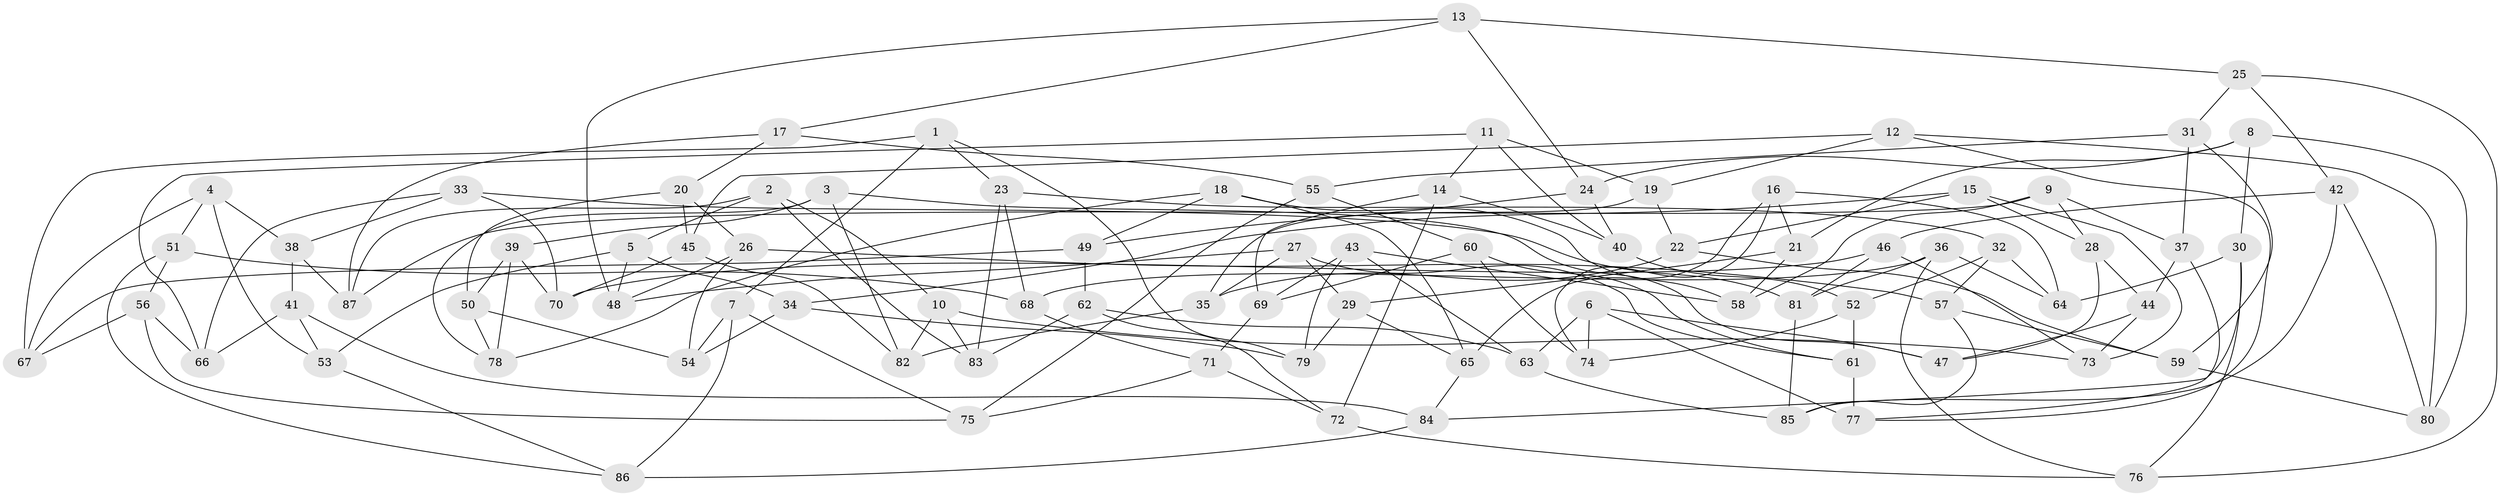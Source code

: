 // coarse degree distribution, {3: 0.1, 4: 0.65, 5: 0.13333333333333333, 9: 0.016666666666666666, 2: 0.016666666666666666, 7: 0.016666666666666666, 6: 0.03333333333333333, 8: 0.03333333333333333}
// Generated by graph-tools (version 1.1) at 2025/03/03/04/25 22:03:07]
// undirected, 87 vertices, 174 edges
graph export_dot {
graph [start="1"]
  node [color=gray90,style=filled];
  1;
  2;
  3;
  4;
  5;
  6;
  7;
  8;
  9;
  10;
  11;
  12;
  13;
  14;
  15;
  16;
  17;
  18;
  19;
  20;
  21;
  22;
  23;
  24;
  25;
  26;
  27;
  28;
  29;
  30;
  31;
  32;
  33;
  34;
  35;
  36;
  37;
  38;
  39;
  40;
  41;
  42;
  43;
  44;
  45;
  46;
  47;
  48;
  49;
  50;
  51;
  52;
  53;
  54;
  55;
  56;
  57;
  58;
  59;
  60;
  61;
  62;
  63;
  64;
  65;
  66;
  67;
  68;
  69;
  70;
  71;
  72;
  73;
  74;
  75;
  76;
  77;
  78;
  79;
  80;
  81;
  82;
  83;
  84;
  85;
  86;
  87;
  1 -- 67;
  1 -- 79;
  1 -- 23;
  1 -- 7;
  2 -- 10;
  2 -- 87;
  2 -- 83;
  2 -- 5;
  3 -- 78;
  3 -- 39;
  3 -- 82;
  3 -- 47;
  4 -- 53;
  4 -- 67;
  4 -- 38;
  4 -- 51;
  5 -- 53;
  5 -- 34;
  5 -- 48;
  6 -- 77;
  6 -- 47;
  6 -- 63;
  6 -- 74;
  7 -- 54;
  7 -- 75;
  7 -- 86;
  8 -- 30;
  8 -- 21;
  8 -- 80;
  8 -- 24;
  9 -- 37;
  9 -- 28;
  9 -- 87;
  9 -- 58;
  10 -- 82;
  10 -- 73;
  10 -- 83;
  11 -- 66;
  11 -- 14;
  11 -- 19;
  11 -- 40;
  12 -- 19;
  12 -- 77;
  12 -- 45;
  12 -- 80;
  13 -- 24;
  13 -- 25;
  13 -- 17;
  13 -- 48;
  14 -- 69;
  14 -- 40;
  14 -- 72;
  15 -- 34;
  15 -- 28;
  15 -- 22;
  15 -- 73;
  16 -- 65;
  16 -- 74;
  16 -- 21;
  16 -- 64;
  17 -- 87;
  17 -- 20;
  17 -- 55;
  18 -- 58;
  18 -- 78;
  18 -- 49;
  18 -- 65;
  19 -- 22;
  19 -- 35;
  20 -- 50;
  20 -- 45;
  20 -- 26;
  21 -- 29;
  21 -- 58;
  22 -- 59;
  22 -- 35;
  23 -- 32;
  23 -- 83;
  23 -- 68;
  24 -- 49;
  24 -- 40;
  25 -- 76;
  25 -- 42;
  25 -- 31;
  26 -- 54;
  26 -- 48;
  26 -- 57;
  27 -- 48;
  27 -- 35;
  27 -- 29;
  27 -- 61;
  28 -- 44;
  28 -- 47;
  29 -- 65;
  29 -- 79;
  30 -- 84;
  30 -- 64;
  30 -- 76;
  31 -- 37;
  31 -- 59;
  31 -- 55;
  32 -- 57;
  32 -- 64;
  32 -- 52;
  33 -- 81;
  33 -- 70;
  33 -- 66;
  33 -- 38;
  34 -- 54;
  34 -- 79;
  35 -- 82;
  36 -- 81;
  36 -- 76;
  36 -- 68;
  36 -- 64;
  37 -- 77;
  37 -- 44;
  38 -- 87;
  38 -- 41;
  39 -- 50;
  39 -- 70;
  39 -- 78;
  40 -- 52;
  41 -- 53;
  41 -- 84;
  41 -- 66;
  42 -- 85;
  42 -- 80;
  42 -- 46;
  43 -- 58;
  43 -- 63;
  43 -- 69;
  43 -- 79;
  44 -- 73;
  44 -- 47;
  45 -- 82;
  45 -- 70;
  46 -- 73;
  46 -- 70;
  46 -- 81;
  49 -- 62;
  49 -- 67;
  50 -- 78;
  50 -- 54;
  51 -- 86;
  51 -- 68;
  51 -- 56;
  52 -- 61;
  52 -- 74;
  53 -- 86;
  55 -- 60;
  55 -- 75;
  56 -- 67;
  56 -- 66;
  56 -- 75;
  57 -- 59;
  57 -- 85;
  59 -- 80;
  60 -- 61;
  60 -- 74;
  60 -- 69;
  61 -- 77;
  62 -- 83;
  62 -- 63;
  62 -- 72;
  63 -- 85;
  65 -- 84;
  68 -- 71;
  69 -- 71;
  71 -- 75;
  71 -- 72;
  72 -- 76;
  81 -- 85;
  84 -- 86;
}
